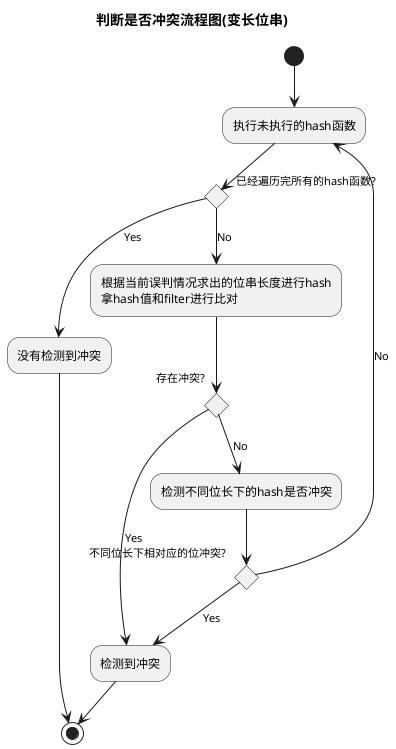 @startuml
title 判断是否冲突流程图(变长位串)
(*)--> "执行未执行的hash函数" as goHash
If 已经遍历完所有的hash函数?  then
--> [Yes] "没有检测到冲突"
--> (*)
else
--> [No]"根据当前误判情况求出的位串长度进行hash
拿hash值和filter进行比对"
if 存在冲突? then
--> [Yes] "检测到冲突" as chongtu
-->(*)
else
-->[No] "检测不同位长下的hash是否冲突"
if 不同位长下相对应的位冲突? then
-->[Yes] chongtu
else
-->[No] goHash
Endif
@enduml